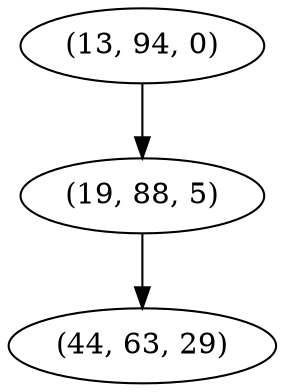 digraph tree {
    "(13, 94, 0)";
    "(19, 88, 5)";
    "(44, 63, 29)";
    "(13, 94, 0)" -> "(19, 88, 5)";
    "(19, 88, 5)" -> "(44, 63, 29)";
}
